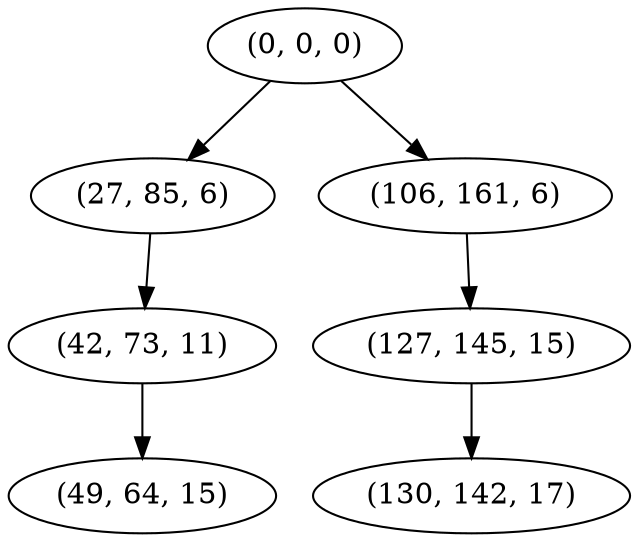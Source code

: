 digraph tree {
    "(0, 0, 0)";
    "(27, 85, 6)";
    "(42, 73, 11)";
    "(49, 64, 15)";
    "(106, 161, 6)";
    "(127, 145, 15)";
    "(130, 142, 17)";
    "(0, 0, 0)" -> "(27, 85, 6)";
    "(0, 0, 0)" -> "(106, 161, 6)";
    "(27, 85, 6)" -> "(42, 73, 11)";
    "(42, 73, 11)" -> "(49, 64, 15)";
    "(106, 161, 6)" -> "(127, 145, 15)";
    "(127, 145, 15)" -> "(130, 142, 17)";
}

